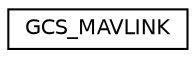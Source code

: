 digraph "Graphical Class Hierarchy"
{
 // INTERACTIVE_SVG=YES
  edge [fontname="Helvetica",fontsize="10",labelfontname="Helvetica",labelfontsize="10"];
  node [fontname="Helvetica",fontsize="10",shape=record];
  rankdir="LR";
  Node1 [label="GCS_MAVLINK",height=0.2,width=0.4,color="black", fillcolor="white", style="filled",URL="$classGCS__MAVLINK.html",tooltip="MAVLink transport control class. "];
}
